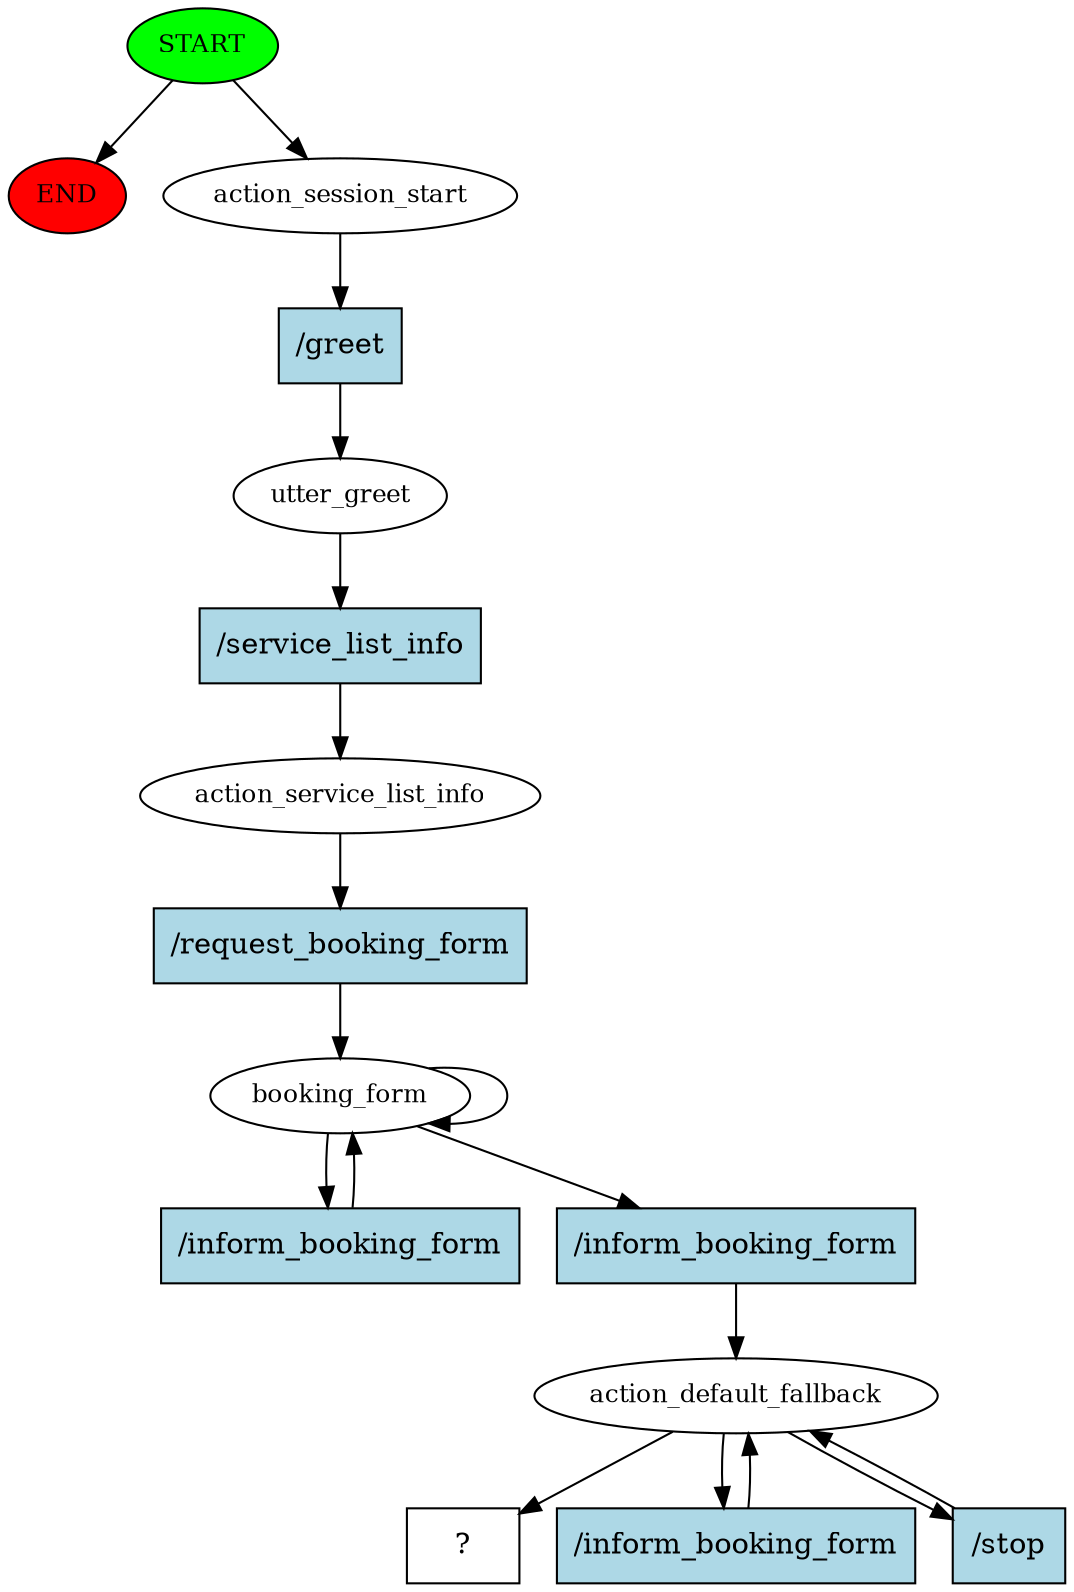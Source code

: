 digraph  {
0 [class="start active", fillcolor=green, fontsize=12, label=START, style=filled];
"-1" [class=end, fillcolor=red, fontsize=12, label=END, style=filled];
1 [class=active, fontsize=12, label=action_session_start];
2 [class=active, fontsize=12, label=utter_greet];
3 [class=active, fontsize=12, label=action_service_list_info];
4 [class=active, fontsize=12, label=booking_form];
8 [class=active, fontsize=12, label=action_default_fallback];
12 [class="intent dashed active", label="  ?  ", shape=rect];
13 [class="intent active", fillcolor=lightblue, label="/greet", shape=rect, style=filled];
14 [class="intent active", fillcolor=lightblue, label="/service_list_info", shape=rect, style=filled];
15 [class="intent active", fillcolor=lightblue, label="/request_booking_form", shape=rect, style=filled];
16 [class="intent active", fillcolor=lightblue, label="/inform_booking_form", shape=rect, style=filled];
17 [class="intent active", fillcolor=lightblue, label="/inform_booking_form", shape=rect, style=filled];
18 [class="intent active", fillcolor=lightblue, label="/inform_booking_form", shape=rect, style=filled];
19 [class="intent active", fillcolor=lightblue, label="/stop", shape=rect, style=filled];
0 -> "-1"  [class="", key=NONE, label=""];
0 -> 1  [class=active, key=NONE, label=""];
1 -> 13  [class=active, key=0];
2 -> 14  [class=active, key=0];
3 -> 15  [class=active, key=0];
4 -> 4  [class=active, key=NONE, label=""];
4 -> 16  [class=active, key=0];
4 -> 17  [class=active, key=0];
8 -> 12  [class=active, key=NONE, label=""];
8 -> 18  [class=active, key=0];
8 -> 19  [class=active, key=0];
13 -> 2  [class=active, key=0];
14 -> 3  [class=active, key=0];
15 -> 4  [class=active, key=0];
16 -> 4  [class=active, key=0];
17 -> 8  [class=active, key=0];
18 -> 8  [class=active, key=0];
19 -> 8  [class=active, key=0];
}
